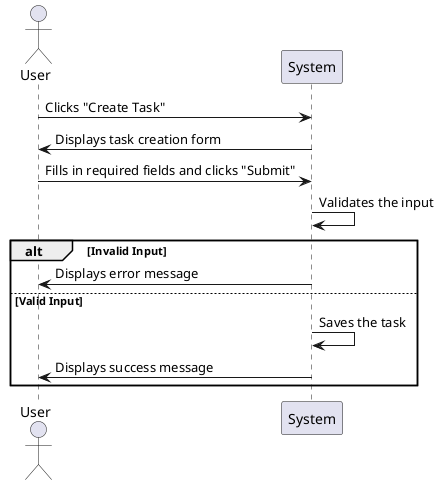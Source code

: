 @startuml

actor User

User -> System: Clicks "Create Task"
System -> User: Displays task creation form
User -> System: Fills in required fields and clicks "Submit"
System -> System: Validates the input
alt Invalid Input
    System -> User: Displays error message
else Valid Input
    System -> System: Saves the task
    System -> User: Displays success message
end

@enduml
